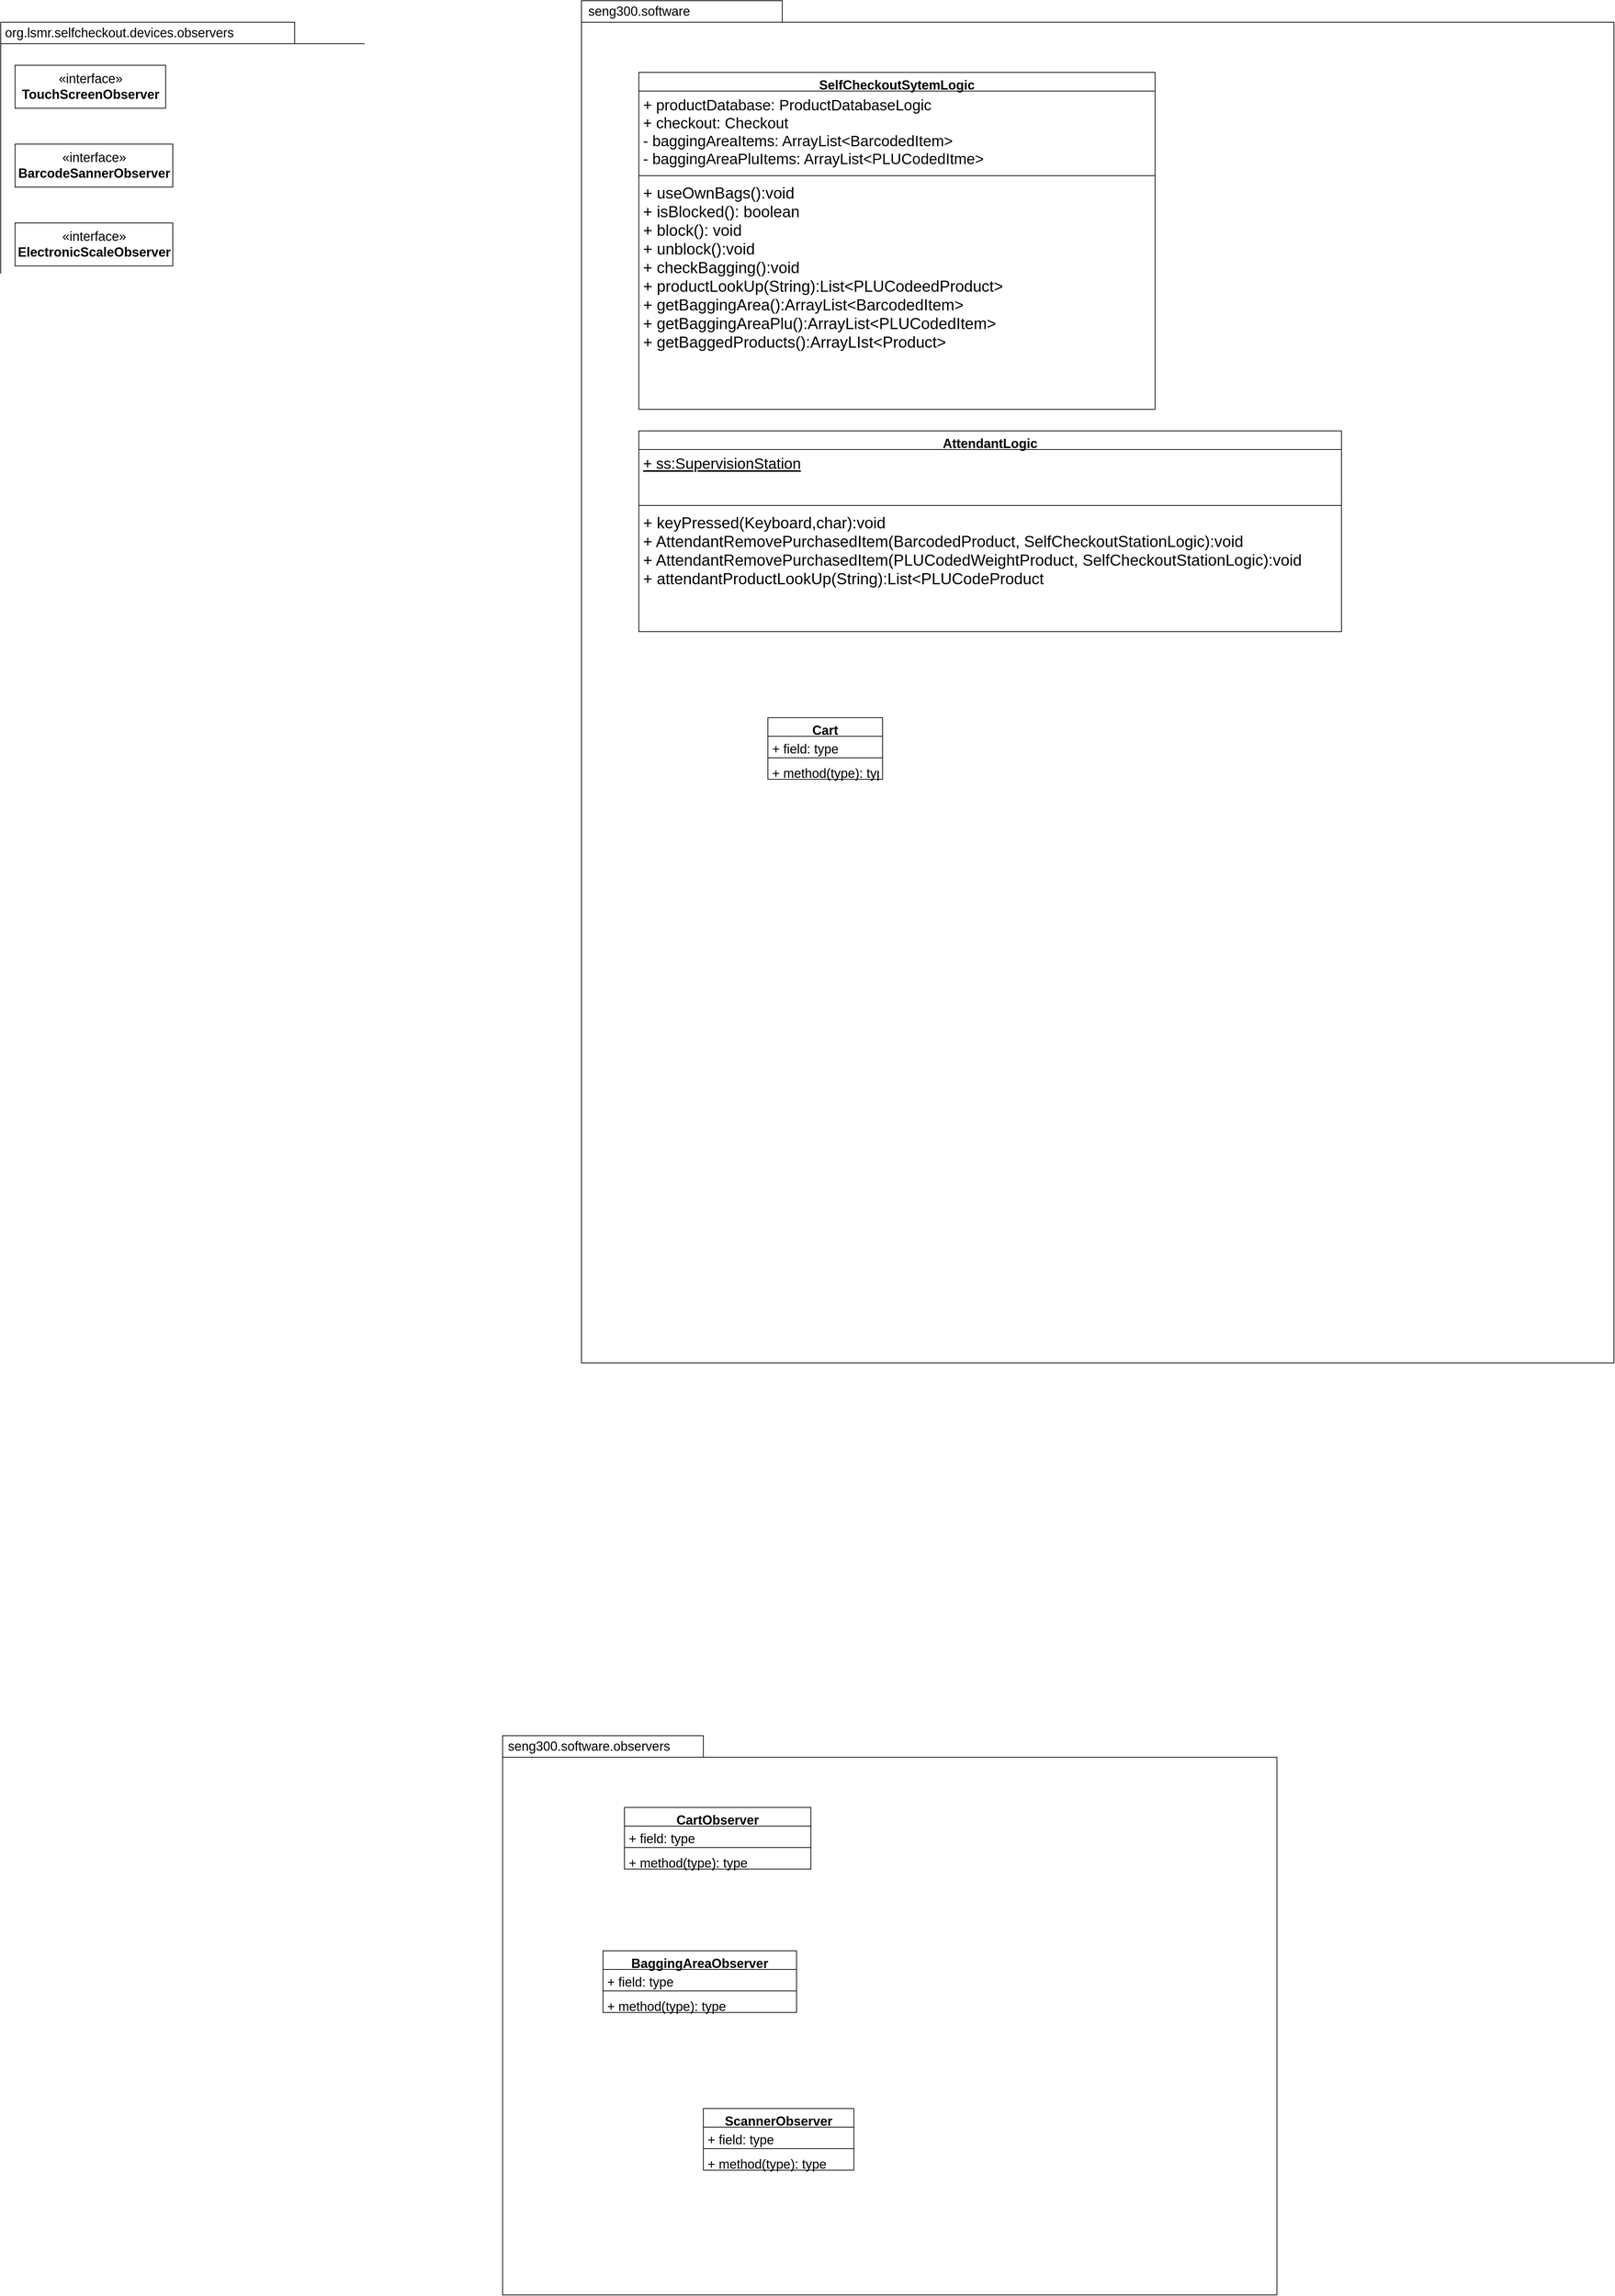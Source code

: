 <mxfile version="17.4.2" type="github">
  <diagram id="vYiAxbowy0aPLJ-O-8xl" name="Page-1">
    <mxGraphModel dx="4913" dy="2269" grid="1" gridSize="10" guides="1" tooltips="1" connect="1" arrows="1" fold="1" page="1" pageScale="1" pageWidth="850" pageHeight="1100" math="0" shadow="0">
      <root>
        <mxCell id="0" />
        <mxCell id="1" parent="0" />
        <mxCell id="L30sIU54c05mjEJnndf--1" value="" style="shape=folder;fontStyle=1;spacingTop=10;tabWidth=280;tabHeight=30;tabPosition=left;html=1;" vertex="1" parent="1">
          <mxGeometry x="90" y="180" width="1440" height="1900" as="geometry" />
        </mxCell>
        <mxCell id="L30sIU54c05mjEJnndf--3" value="seng300.software" style="text;html=1;align=center;verticalAlign=middle;resizable=0;points=[];autosize=1;strokeColor=none;fillColor=none;fontSize=18;" vertex="1" parent="1">
          <mxGeometry x="90" y="180" width="160" height="30" as="geometry" />
        </mxCell>
        <mxCell id="L30sIU54c05mjEJnndf--6" value="" style="shape=folder;fontStyle=1;spacingTop=10;tabWidth=410;tabHeight=30;tabPosition=left;html=1;" vertex="1" parent="1">
          <mxGeometry x="-720" y="210" width="530" height="410" as="geometry" />
        </mxCell>
        <mxCell id="L30sIU54c05mjEJnndf--7" value="org.lsmr.selfcheckout.devices.observers" style="text;html=1;align=center;verticalAlign=middle;resizable=0;points=[];autosize=1;strokeColor=none;fillColor=none;fontSize=18;" vertex="1" parent="1">
          <mxGeometry x="-720" y="210" width="330" height="30" as="geometry" />
        </mxCell>
        <mxCell id="L30sIU54c05mjEJnndf--8" value="«interface»&lt;br&gt;&lt;b&gt;TouchScreenObserver&lt;/b&gt;" style="html=1;fontSize=18;" vertex="1" parent="1">
          <mxGeometry x="-700" y="270" width="210" height="60" as="geometry" />
        </mxCell>
        <mxCell id="L30sIU54c05mjEJnndf--9" value="«interface»&lt;br&gt;&lt;b&gt;BarcodeSannerObserver&lt;/b&gt;" style="html=1;fontSize=18;" vertex="1" parent="1">
          <mxGeometry x="-700" y="380" width="220" height="60" as="geometry" />
        </mxCell>
        <mxCell id="L30sIU54c05mjEJnndf--10" value="«interface»&lt;br&gt;&lt;b&gt;ElectronicScaleObserver&lt;/b&gt;" style="html=1;fontSize=18;" vertex="1" parent="1">
          <mxGeometry x="-700" y="490" width="220" height="60" as="geometry" />
        </mxCell>
        <mxCell id="L30sIU54c05mjEJnndf--19" value="Cart" style="swimlane;fontStyle=1;align=center;verticalAlign=top;childLayout=stackLayout;horizontal=1;startSize=26;horizontalStack=0;resizeParent=1;resizeParentMax=0;resizeLast=0;collapsible=1;marginBottom=0;fontSize=18;" vertex="1" parent="1">
          <mxGeometry x="350" y="1180" width="160" height="86" as="geometry" />
        </mxCell>
        <mxCell id="L30sIU54c05mjEJnndf--20" value="+ field: type" style="text;strokeColor=none;fillColor=none;align=left;verticalAlign=top;spacingLeft=4;spacingRight=4;overflow=hidden;rotatable=0;points=[[0,0.5],[1,0.5]];portConstraint=eastwest;fontSize=18;" vertex="1" parent="L30sIU54c05mjEJnndf--19">
          <mxGeometry y="26" width="160" height="26" as="geometry" />
        </mxCell>
        <mxCell id="L30sIU54c05mjEJnndf--21" value="" style="line;strokeWidth=1;fillColor=none;align=left;verticalAlign=middle;spacingTop=-1;spacingLeft=3;spacingRight=3;rotatable=0;labelPosition=right;points=[];portConstraint=eastwest;fontSize=18;" vertex="1" parent="L30sIU54c05mjEJnndf--19">
          <mxGeometry y="52" width="160" height="8" as="geometry" />
        </mxCell>
        <mxCell id="L30sIU54c05mjEJnndf--22" value="+ method(type): type" style="text;strokeColor=none;fillColor=none;align=left;verticalAlign=top;spacingLeft=4;spacingRight=4;overflow=hidden;rotatable=0;points=[[0,0.5],[1,0.5]];portConstraint=eastwest;fontSize=18;" vertex="1" parent="L30sIU54c05mjEJnndf--19">
          <mxGeometry y="60" width="160" height="26" as="geometry" />
        </mxCell>
        <mxCell id="L30sIU54c05mjEJnndf--35" value="SelfCheckoutSytemLogic" style="swimlane;fontStyle=1;align=center;verticalAlign=top;childLayout=stackLayout;horizontal=1;startSize=26;horizontalStack=0;resizeParent=1;resizeParentMax=0;resizeLast=0;collapsible=1;marginBottom=0;fontSize=18;" vertex="1" parent="1">
          <mxGeometry x="170" y="280" width="720" height="470" as="geometry" />
        </mxCell>
        <mxCell id="L30sIU54c05mjEJnndf--36" value="+ productDatabase: ProductDatabaseLogic&#xa;+ checkout: Checkout&#xa;- baggingAreaItems: ArrayList&lt;BarcodedItem&gt;&#xa;- baggingAreaPluItems: ArrayList&lt;PLUCodedItme&gt;" style="text;strokeColor=none;fillColor=none;align=left;verticalAlign=top;spacingLeft=4;spacingRight=4;overflow=hidden;rotatable=0;points=[[0,0.5],[1,0.5]];portConstraint=eastwest;fontSize=21;" vertex="1" parent="L30sIU54c05mjEJnndf--35">
          <mxGeometry y="26" width="720" height="114" as="geometry" />
        </mxCell>
        <mxCell id="L30sIU54c05mjEJnndf--37" value="" style="line;strokeWidth=1;fillColor=none;align=left;verticalAlign=middle;spacingTop=-1;spacingLeft=3;spacingRight=3;rotatable=0;labelPosition=right;points=[];portConstraint=eastwest;fontSize=18;" vertex="1" parent="L30sIU54c05mjEJnndf--35">
          <mxGeometry y="140" width="720" height="8" as="geometry" />
        </mxCell>
        <mxCell id="L30sIU54c05mjEJnndf--38" value="+ useOwnBags():void&#xa;+ isBlocked(): boolean&#xa;+ block(): void&#xa;+ unblock():void&#xa;+ checkBagging():void&#xa;+ productLookUp(String):List&lt;PLUCodeedProduct&gt;&#xa;+ getBaggingArea():ArrayList&lt;BarcodedItem&gt;&#xa;+ getBaggingAreaPlu():ArrayList&lt;PLUCodedItem&gt;&#xa;+ getBaggedProducts():ArrayLIst&lt;Product&gt;&#xa;" style="text;strokeColor=none;fillColor=none;align=left;verticalAlign=top;spacingLeft=4;spacingRight=4;overflow=hidden;rotatable=0;points=[[0,0.5],[1,0.5]];portConstraint=eastwest;fontSize=22;" vertex="1" parent="L30sIU54c05mjEJnndf--35">
          <mxGeometry y="148" width="720" height="322" as="geometry" />
        </mxCell>
        <mxCell id="L30sIU54c05mjEJnndf--39" value="" style="group" vertex="1" connectable="0" parent="1">
          <mxGeometry x="-20" y="2600" width="1080" height="780" as="geometry" />
        </mxCell>
        <mxCell id="L30sIU54c05mjEJnndf--4" value="" style="shape=folder;fontStyle=1;spacingTop=10;tabWidth=280;tabHeight=30;tabPosition=left;html=1;" vertex="1" parent="L30sIU54c05mjEJnndf--39">
          <mxGeometry width="1080" height="780" as="geometry" />
        </mxCell>
        <mxCell id="L30sIU54c05mjEJnndf--5" value="seng300.software.observers" style="text;html=1;align=center;verticalAlign=middle;resizable=0;points=[];autosize=1;strokeColor=none;fillColor=none;fontSize=18;" vertex="1" parent="L30sIU54c05mjEJnndf--39">
          <mxGeometry width="240" height="30" as="geometry" />
        </mxCell>
        <mxCell id="L30sIU54c05mjEJnndf--23" value="ScannerObserver" style="swimlane;fontStyle=1;align=center;verticalAlign=top;childLayout=stackLayout;horizontal=1;startSize=26;horizontalStack=0;resizeParent=1;resizeParentMax=0;resizeLast=0;collapsible=1;marginBottom=0;fontSize=18;" vertex="1" parent="L30sIU54c05mjEJnndf--39">
          <mxGeometry x="280" y="520" width="210" height="86" as="geometry" />
        </mxCell>
        <mxCell id="L30sIU54c05mjEJnndf--24" value="+ field: type" style="text;strokeColor=none;fillColor=none;align=left;verticalAlign=top;spacingLeft=4;spacingRight=4;overflow=hidden;rotatable=0;points=[[0,0.5],[1,0.5]];portConstraint=eastwest;fontSize=18;" vertex="1" parent="L30sIU54c05mjEJnndf--23">
          <mxGeometry y="26" width="210" height="26" as="geometry" />
        </mxCell>
        <mxCell id="L30sIU54c05mjEJnndf--25" value="" style="line;strokeWidth=1;fillColor=none;align=left;verticalAlign=middle;spacingTop=-1;spacingLeft=3;spacingRight=3;rotatable=0;labelPosition=right;points=[];portConstraint=eastwest;fontSize=18;" vertex="1" parent="L30sIU54c05mjEJnndf--23">
          <mxGeometry y="52" width="210" height="8" as="geometry" />
        </mxCell>
        <mxCell id="L30sIU54c05mjEJnndf--26" value="+ method(type): type" style="text;strokeColor=none;fillColor=none;align=left;verticalAlign=top;spacingLeft=4;spacingRight=4;overflow=hidden;rotatable=0;points=[[0,0.5],[1,0.5]];portConstraint=eastwest;fontSize=18;" vertex="1" parent="L30sIU54c05mjEJnndf--23">
          <mxGeometry y="60" width="210" height="26" as="geometry" />
        </mxCell>
        <mxCell id="L30sIU54c05mjEJnndf--27" value="CartObserver" style="swimlane;fontStyle=1;align=center;verticalAlign=top;childLayout=stackLayout;horizontal=1;startSize=26;horizontalStack=0;resizeParent=1;resizeParentMax=0;resizeLast=0;collapsible=1;marginBottom=0;fontSize=18;" vertex="1" parent="L30sIU54c05mjEJnndf--39">
          <mxGeometry x="170" y="100" width="260" height="86" as="geometry" />
        </mxCell>
        <mxCell id="L30sIU54c05mjEJnndf--28" value="+ field: type" style="text;strokeColor=none;fillColor=none;align=left;verticalAlign=top;spacingLeft=4;spacingRight=4;overflow=hidden;rotatable=0;points=[[0,0.5],[1,0.5]];portConstraint=eastwest;fontSize=18;" vertex="1" parent="L30sIU54c05mjEJnndf--27">
          <mxGeometry y="26" width="260" height="26" as="geometry" />
        </mxCell>
        <mxCell id="L30sIU54c05mjEJnndf--29" value="" style="line;strokeWidth=1;fillColor=none;align=left;verticalAlign=middle;spacingTop=-1;spacingLeft=3;spacingRight=3;rotatable=0;labelPosition=right;points=[];portConstraint=eastwest;fontSize=18;" vertex="1" parent="L30sIU54c05mjEJnndf--27">
          <mxGeometry y="52" width="260" height="8" as="geometry" />
        </mxCell>
        <mxCell id="L30sIU54c05mjEJnndf--30" value="+ method(type): type" style="text;strokeColor=none;fillColor=none;align=left;verticalAlign=top;spacingLeft=4;spacingRight=4;overflow=hidden;rotatable=0;points=[[0,0.5],[1,0.5]];portConstraint=eastwest;fontSize=18;" vertex="1" parent="L30sIU54c05mjEJnndf--27">
          <mxGeometry y="60" width="260" height="26" as="geometry" />
        </mxCell>
        <mxCell id="L30sIU54c05mjEJnndf--31" value="BaggingAreaObserver" style="swimlane;fontStyle=1;align=center;verticalAlign=top;childLayout=stackLayout;horizontal=1;startSize=26;horizontalStack=0;resizeParent=1;resizeParentMax=0;resizeLast=0;collapsible=1;marginBottom=0;fontSize=18;" vertex="1" parent="L30sIU54c05mjEJnndf--39">
          <mxGeometry x="140" y="300" width="270" height="86" as="geometry" />
        </mxCell>
        <mxCell id="L30sIU54c05mjEJnndf--32" value="+ field: type" style="text;strokeColor=none;fillColor=none;align=left;verticalAlign=top;spacingLeft=4;spacingRight=4;overflow=hidden;rotatable=0;points=[[0,0.5],[1,0.5]];portConstraint=eastwest;fontSize=18;" vertex="1" parent="L30sIU54c05mjEJnndf--31">
          <mxGeometry y="26" width="270" height="26" as="geometry" />
        </mxCell>
        <mxCell id="L30sIU54c05mjEJnndf--33" value="" style="line;strokeWidth=1;fillColor=none;align=left;verticalAlign=middle;spacingTop=-1;spacingLeft=3;spacingRight=3;rotatable=0;labelPosition=right;points=[];portConstraint=eastwest;fontSize=18;" vertex="1" parent="L30sIU54c05mjEJnndf--31">
          <mxGeometry y="52" width="270" height="8" as="geometry" />
        </mxCell>
        <mxCell id="L30sIU54c05mjEJnndf--34" value="+ method(type): type" style="text;strokeColor=none;fillColor=none;align=left;verticalAlign=top;spacingLeft=4;spacingRight=4;overflow=hidden;rotatable=0;points=[[0,0.5],[1,0.5]];portConstraint=eastwest;fontSize=18;" vertex="1" parent="L30sIU54c05mjEJnndf--31">
          <mxGeometry y="60" width="270" height="26" as="geometry" />
        </mxCell>
        <mxCell id="L30sIU54c05mjEJnndf--40" value="AttendantLogic" style="swimlane;fontStyle=1;align=center;verticalAlign=top;childLayout=stackLayout;horizontal=1;startSize=26;horizontalStack=0;resizeParent=1;resizeParentMax=0;resizeLast=0;collapsible=1;marginBottom=0;fontSize=18;" vertex="1" parent="1">
          <mxGeometry x="170" y="780" width="980" height="280" as="geometry" />
        </mxCell>
        <mxCell id="L30sIU54c05mjEJnndf--41" value="+ ss:SupervisionStation&#xa;" style="text;strokeColor=none;fillColor=none;align=left;verticalAlign=top;spacingLeft=4;spacingRight=4;overflow=hidden;rotatable=0;points=[[0,0.5],[1,0.5]];portConstraint=eastwest;fontSize=21;fontStyle=4;whiteSpace=wrap;" vertex="1" parent="L30sIU54c05mjEJnndf--40">
          <mxGeometry y="26" width="980" height="74" as="geometry" />
        </mxCell>
        <mxCell id="L30sIU54c05mjEJnndf--42" value="" style="line;strokeWidth=1;fillColor=none;align=left;verticalAlign=middle;spacingTop=-1;spacingLeft=3;spacingRight=3;rotatable=0;labelPosition=right;points=[];portConstraint=eastwest;fontSize=18;" vertex="1" parent="L30sIU54c05mjEJnndf--40">
          <mxGeometry y="100" width="980" height="8" as="geometry" />
        </mxCell>
        <mxCell id="L30sIU54c05mjEJnndf--43" value="+ keyPressed(Keyboard,char):void&#xa;+ AttendantRemovePurchasedItem(BarcodedProduct, SelfCheckoutStationLogic):void&#xa;+ AttendantRemovePurchasedItem(PLUCodedWeightProduct, SelfCheckoutStationLogic):void&#xa;+ attendantProductLookUp(String):List&lt;PLUCodeProduct" style="text;strokeColor=none;fillColor=none;align=left;verticalAlign=top;spacingLeft=4;spacingRight=4;overflow=hidden;rotatable=0;points=[[0,0.5],[1,0.5]];portConstraint=eastwest;fontSize=22;" vertex="1" parent="L30sIU54c05mjEJnndf--40">
          <mxGeometry y="108" width="980" height="172" as="geometry" />
        </mxCell>
      </root>
    </mxGraphModel>
  </diagram>
</mxfile>
